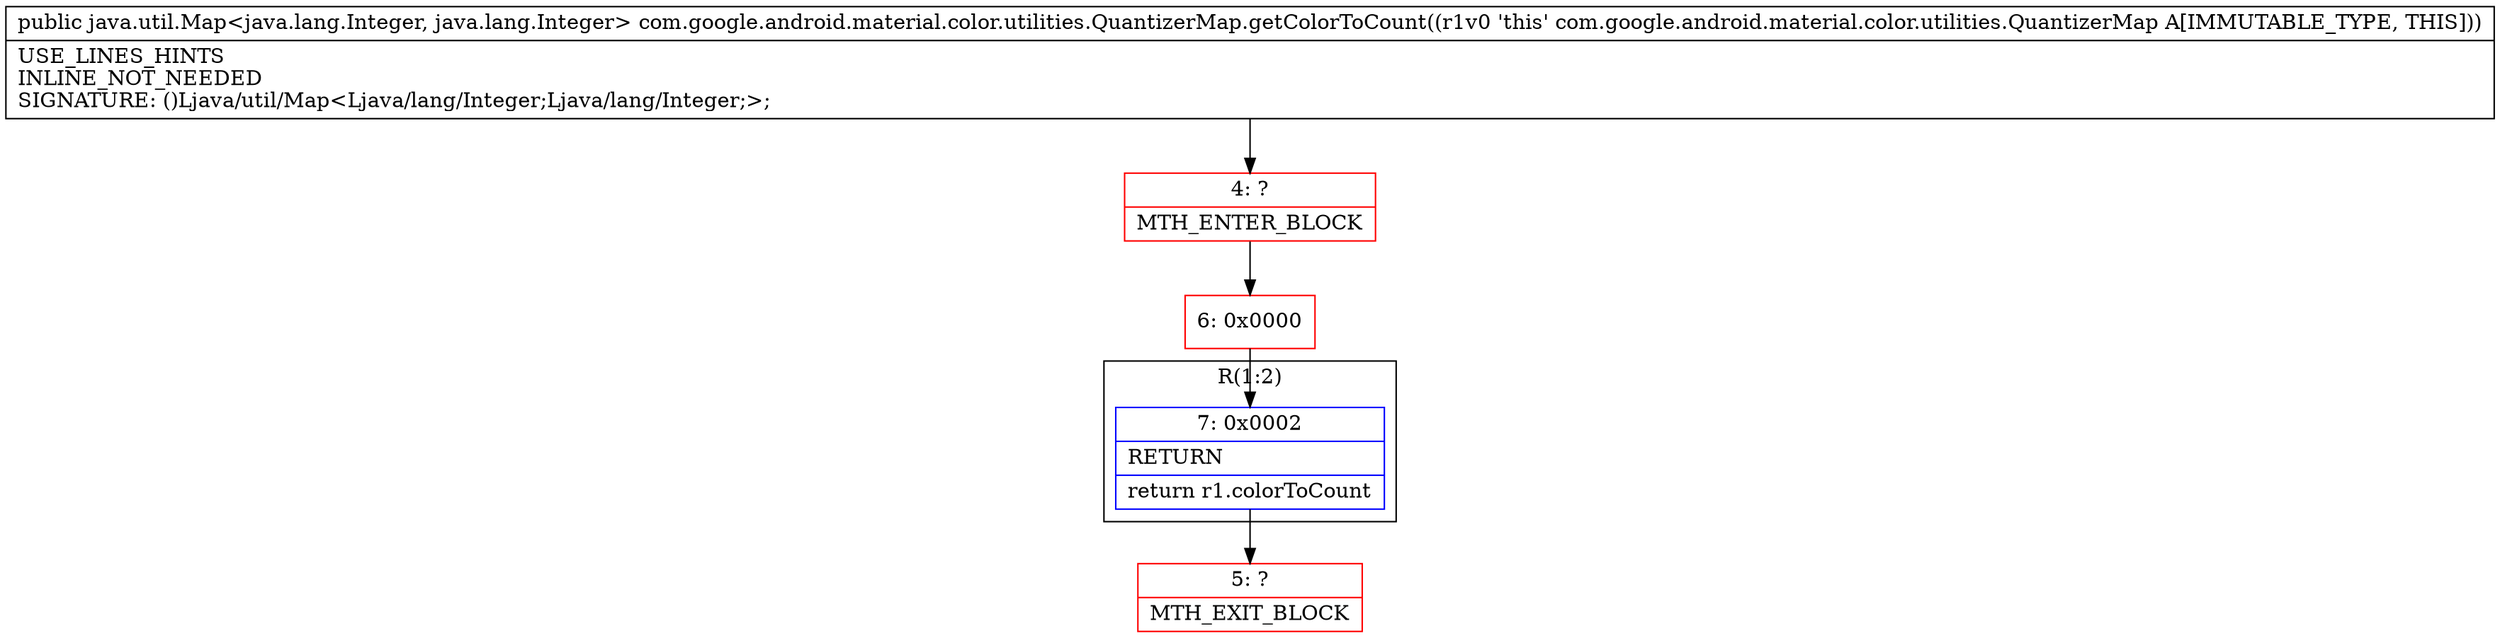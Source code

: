 digraph "CFG forcom.google.android.material.color.utilities.QuantizerMap.getColorToCount()Ljava\/util\/Map;" {
subgraph cluster_Region_94583035 {
label = "R(1:2)";
node [shape=record,color=blue];
Node_7 [shape=record,label="{7\:\ 0x0002|RETURN\l|return r1.colorToCount\l}"];
}
Node_4 [shape=record,color=red,label="{4\:\ ?|MTH_ENTER_BLOCK\l}"];
Node_6 [shape=record,color=red,label="{6\:\ 0x0000}"];
Node_5 [shape=record,color=red,label="{5\:\ ?|MTH_EXIT_BLOCK\l}"];
MethodNode[shape=record,label="{public java.util.Map\<java.lang.Integer, java.lang.Integer\> com.google.android.material.color.utilities.QuantizerMap.getColorToCount((r1v0 'this' com.google.android.material.color.utilities.QuantizerMap A[IMMUTABLE_TYPE, THIS]))  | USE_LINES_HINTS\lINLINE_NOT_NEEDED\lSIGNATURE: ()Ljava\/util\/Map\<Ljava\/lang\/Integer;Ljava\/lang\/Integer;\>;\l}"];
MethodNode -> Node_4;Node_7 -> Node_5;
Node_4 -> Node_6;
Node_6 -> Node_7;
}

